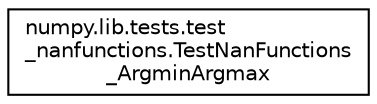 digraph "Graphical Class Hierarchy"
{
 // LATEX_PDF_SIZE
  edge [fontname="Helvetica",fontsize="10",labelfontname="Helvetica",labelfontsize="10"];
  node [fontname="Helvetica",fontsize="10",shape=record];
  rankdir="LR";
  Node0 [label="numpy.lib.tests.test\l_nanfunctions.TestNanFunctions\l_ArgminArgmax",height=0.2,width=0.4,color="black", fillcolor="white", style="filled",URL="$classnumpy_1_1lib_1_1tests_1_1test__nanfunctions_1_1TestNanFunctions__ArgminArgmax.html",tooltip=" "];
}
